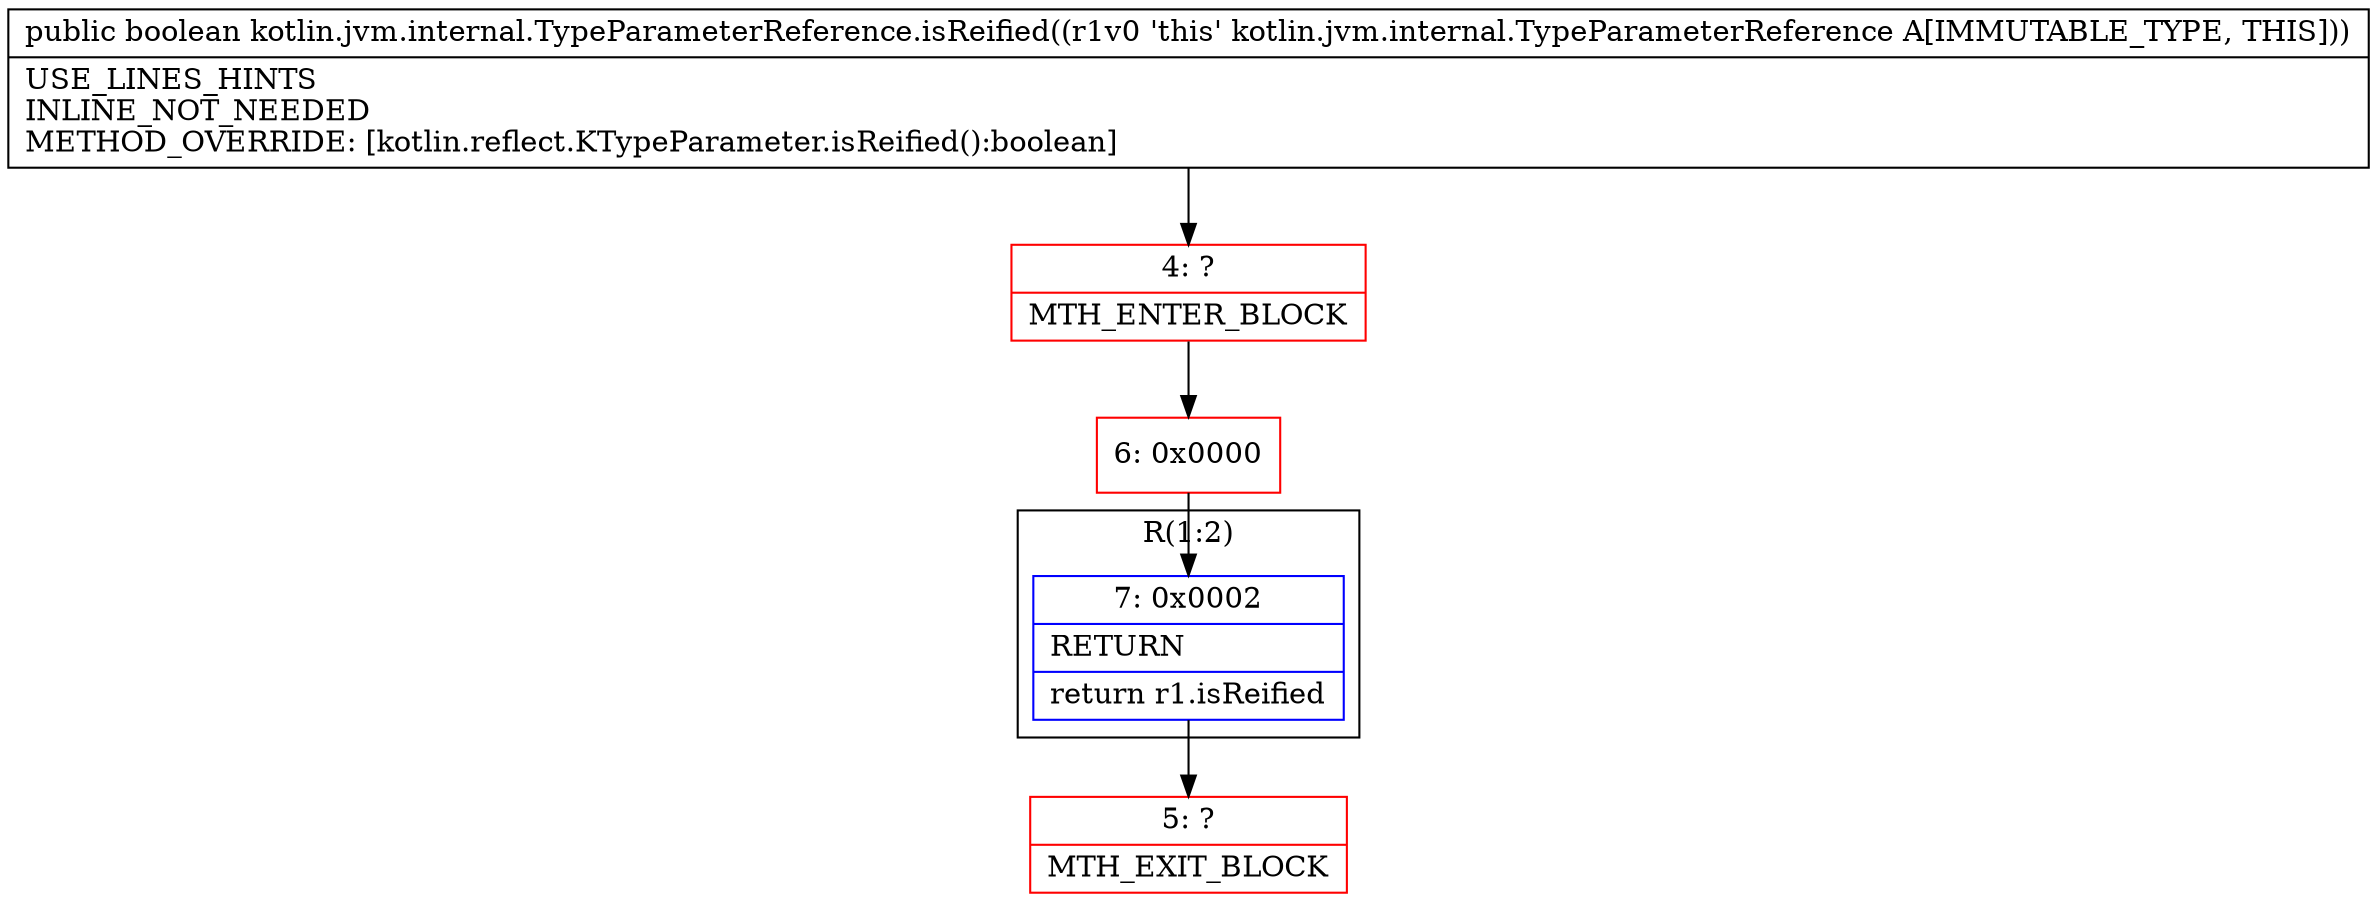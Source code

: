 digraph "CFG forkotlin.jvm.internal.TypeParameterReference.isReified()Z" {
subgraph cluster_Region_600663295 {
label = "R(1:2)";
node [shape=record,color=blue];
Node_7 [shape=record,label="{7\:\ 0x0002|RETURN\l|return r1.isReified\l}"];
}
Node_4 [shape=record,color=red,label="{4\:\ ?|MTH_ENTER_BLOCK\l}"];
Node_6 [shape=record,color=red,label="{6\:\ 0x0000}"];
Node_5 [shape=record,color=red,label="{5\:\ ?|MTH_EXIT_BLOCK\l}"];
MethodNode[shape=record,label="{public boolean kotlin.jvm.internal.TypeParameterReference.isReified((r1v0 'this' kotlin.jvm.internal.TypeParameterReference A[IMMUTABLE_TYPE, THIS]))  | USE_LINES_HINTS\lINLINE_NOT_NEEDED\lMETHOD_OVERRIDE: [kotlin.reflect.KTypeParameter.isReified():boolean]\l}"];
MethodNode -> Node_4;Node_7 -> Node_5;
Node_4 -> Node_6;
Node_6 -> Node_7;
}

